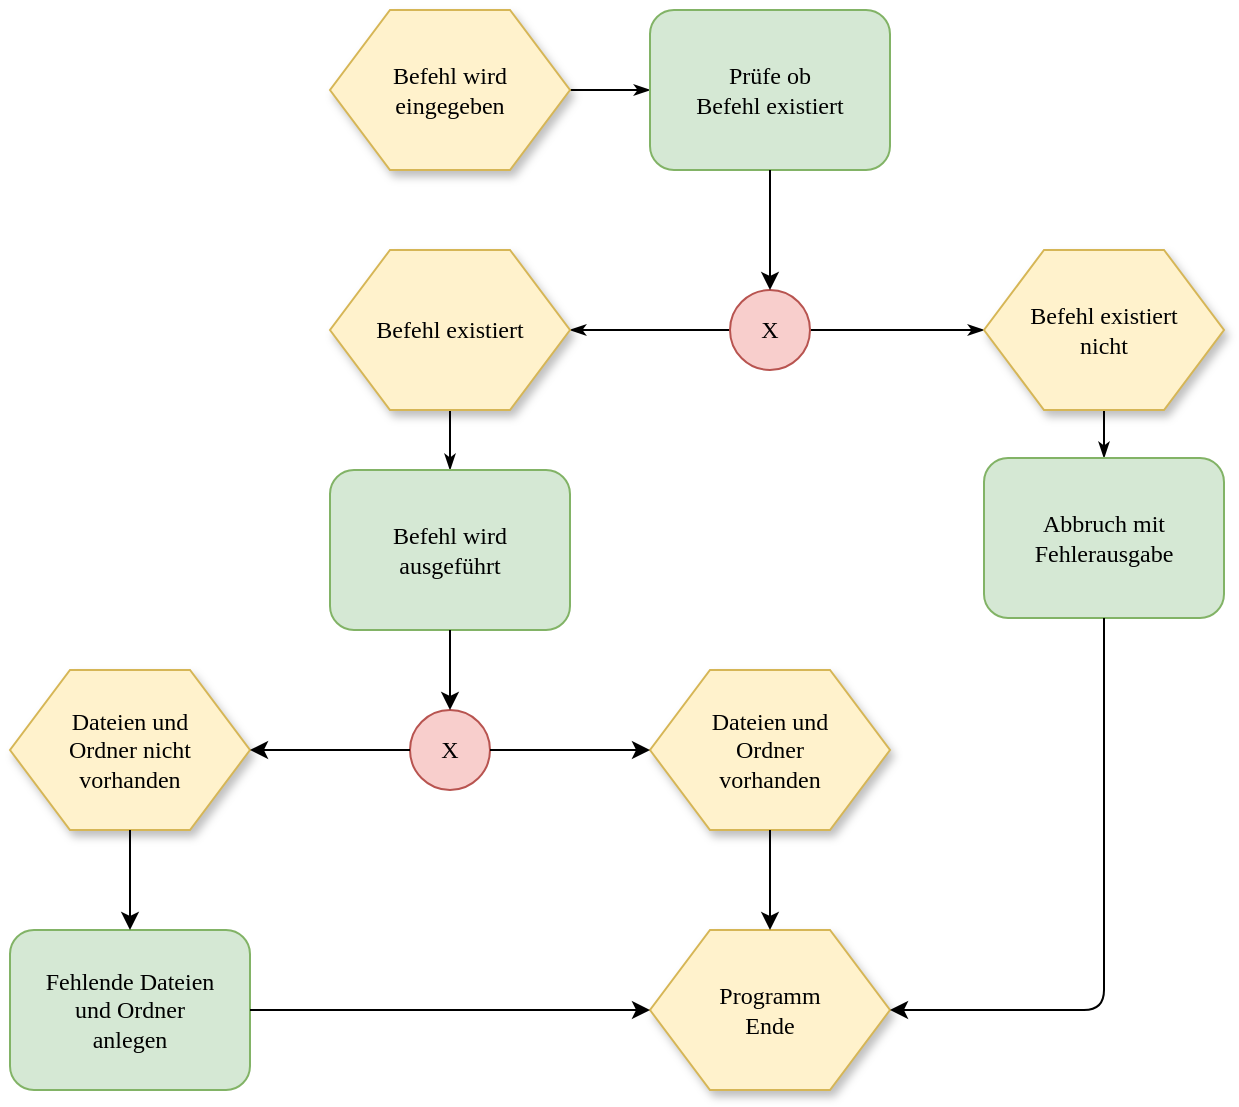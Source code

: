 <mxfile version="13.1.3" type="device" pages="2"><diagram name="EPK" id="8ce9d11a-91a2-4d17-14d8-a56ed91bf033"><mxGraphModel dx="1320" dy="693" grid="1" gridSize="10" guides="1" tooltips="1" connect="1" arrows="1" fold="1" page="1" pageScale="1" pageWidth="1100" pageHeight="850" background="#ffffff" math="0" shadow="0"><root><mxCell id="0"/><mxCell id="1" parent="0"/><mxCell id="17ea667e15c223fc-28" style="edgeStyle=orthogonalEdgeStyle;rounded=1;html=1;labelBackgroundColor=none;startArrow=none;startFill=0;startSize=5;endArrow=classicThin;endFill=1;endSize=5;jettySize=auto;orthogonalLoop=1;strokeWidth=1;fontFamily=Verdana;fontSize=8" parent="1" source="17ea667e15c223fc-1" target="17ea667e15c223fc-2" edge="1"><mxGeometry relative="1" as="geometry"/></mxCell><mxCell id="17ea667e15c223fc-1" value="Befehl wird&lt;br&gt;eingegeben" style="shape=hexagon;perimeter=hexagonPerimeter;whiteSpace=wrap;html=1;rounded=0;shadow=1;labelBackgroundColor=none;strokeWidth=1;fontFamily=Verdana;fontSize=12;align=center;fillColor=#fff2cc;strokeColor=#d6b656;" parent="1" vertex="1"><mxGeometry x="450" y="80" width="120" height="80" as="geometry"/></mxCell><mxCell id="17ea667e15c223fc-2" value="Prüfe ob&lt;br&gt;Befehl existiert" style="rounded=1;whiteSpace=wrap;html=1;shadow=0;labelBackgroundColor=none;strokeWidth=1;fontFamily=Verdana;fontSize=12;align=center;fillColor=#d5e8d4;strokeColor=#82b366;" parent="1" vertex="1"><mxGeometry x="610" y="80" width="120" height="80" as="geometry"/></mxCell><mxCell id="17ea667e15c223fc-30" style="edgeStyle=orthogonalEdgeStyle;rounded=1;html=1;labelBackgroundColor=none;startArrow=none;startFill=0;startSize=5;endArrow=classicThin;endFill=1;endSize=5;jettySize=auto;orthogonalLoop=1;strokeWidth=1;fontFamily=Verdana;fontSize=8" parent="1" source="17ea667e15c223fc-3" target="17ea667e15c223fc-5" edge="1"><mxGeometry relative="1" as="geometry"/></mxCell><mxCell id="17ea667e15c223fc-31" style="edgeStyle=orthogonalEdgeStyle;rounded=1;html=1;labelBackgroundColor=none;startArrow=none;startFill=0;startSize=5;endArrow=classicThin;endFill=1;endSize=5;jettySize=auto;orthogonalLoop=1;strokeWidth=1;fontFamily=Verdana;fontSize=8" parent="1" source="17ea667e15c223fc-3" target="17ea667e15c223fc-4" edge="1"><mxGeometry relative="1" as="geometry"/></mxCell><mxCell id="17ea667e15c223fc-3" value="X" style="ellipse;whiteSpace=wrap;html=1;rounded=1;shadow=0;labelBackgroundColor=none;strokeWidth=1;fontFamily=Verdana;fontSize=12;align=center;fillColor=#f8cecc;strokeColor=#b85450;" parent="1" vertex="1"><mxGeometry x="650" y="220" width="40" height="40" as="geometry"/></mxCell><mxCell id="17ea667e15c223fc-39" style="edgeStyle=orthogonalEdgeStyle;rounded=1;html=1;labelBackgroundColor=none;startArrow=none;startFill=0;startSize=5;endArrow=classicThin;endFill=1;endSize=5;jettySize=auto;orthogonalLoop=1;strokeWidth=1;fontFamily=Verdana;fontSize=8" parent="1" source="17ea667e15c223fc-4" target="17ea667e15c223fc-7" edge="1"><mxGeometry relative="1" as="geometry"/></mxCell><mxCell id="17ea667e15c223fc-4" value="Befehl existiert" style="shape=hexagon;perimeter=hexagonPerimeter;whiteSpace=wrap;html=1;rounded=0;shadow=1;labelBackgroundColor=none;strokeWidth=1;fontFamily=Verdana;fontSize=12;align=center;fillColor=#fff2cc;strokeColor=#d6b656;" parent="1" vertex="1"><mxGeometry x="450" y="200" width="120" height="80" as="geometry"/></mxCell><mxCell id="17ea667e15c223fc-36" style="edgeStyle=orthogonalEdgeStyle;rounded=1;html=1;labelBackgroundColor=none;startArrow=none;startFill=0;startSize=5;endArrow=classicThin;endFill=1;endSize=5;jettySize=auto;orthogonalLoop=1;strokeWidth=1;fontFamily=Verdana;fontSize=8" parent="1" source="17ea667e15c223fc-5" target="17ea667e15c223fc-8" edge="1"><mxGeometry relative="1" as="geometry"/></mxCell><mxCell id="17ea667e15c223fc-5" value="Befehl existiert&lt;br&gt;nicht" style="shape=hexagon;perimeter=hexagonPerimeter;whiteSpace=wrap;html=1;rounded=0;shadow=1;labelBackgroundColor=none;strokeWidth=1;fontFamily=Verdana;fontSize=12;align=center;fillColor=#fff2cc;strokeColor=#d6b656;" parent="1" vertex="1"><mxGeometry x="777" y="200" width="120" height="80" as="geometry"/></mxCell><mxCell id="17ea667e15c223fc-7" value="Befehl wird&lt;br&gt;ausgeführt" style="rounded=1;whiteSpace=wrap;html=1;shadow=0;labelBackgroundColor=none;strokeWidth=1;fontFamily=Verdana;fontSize=12;align=center;fillColor=#d5e8d4;strokeColor=#82b366;" parent="1" vertex="1"><mxGeometry x="450" y="310" width="120" height="80" as="geometry"/></mxCell><mxCell id="17ea667e15c223fc-8" value="Abbruch mit&lt;br&gt;Fehlerausgabe" style="rounded=1;whiteSpace=wrap;html=1;shadow=0;labelBackgroundColor=none;strokeWidth=1;fontFamily=Verdana;fontSize=12;align=center;fillColor=#d5e8d4;strokeColor=#82b366;" parent="1" vertex="1"><mxGeometry x="777" y="304" width="120" height="80" as="geometry"/></mxCell><mxCell id="8oGuclO21zhfBeYcX6nZ-5" value="" style="endArrow=classic;html=1;exitX=0.5;exitY=1;exitDx=0;exitDy=0;entryX=0.5;entryY=0;entryDx=0;entryDy=0;" edge="1" parent="1" source="17ea667e15c223fc-2" target="17ea667e15c223fc-3"><mxGeometry width="50" height="50" relative="1" as="geometry"><mxPoint x="820" y="190" as="sourcePoint"/><mxPoint x="670" y="180" as="targetPoint"/></mxGeometry></mxCell><mxCell id="8oGuclO21zhfBeYcX6nZ-11" value="X" style="ellipse;whiteSpace=wrap;html=1;rounded=1;shadow=0;labelBackgroundColor=none;strokeWidth=1;fontFamily=Verdana;fontSize=12;align=center;fillColor=#f8cecc;strokeColor=#b85450;" vertex="1" parent="1"><mxGeometry x="490" y="430" width="40" height="40" as="geometry"/></mxCell><mxCell id="8oGuclO21zhfBeYcX6nZ-15" value="" style="endArrow=classic;html=1;exitX=0.5;exitY=1;exitDx=0;exitDy=0;entryX=0.5;entryY=0;entryDx=0;entryDy=0;" edge="1" parent="1" source="17ea667e15c223fc-7" target="8oGuclO21zhfBeYcX6nZ-11"><mxGeometry width="50" height="50" relative="1" as="geometry"><mxPoint x="720" y="580" as="sourcePoint"/><mxPoint x="770" y="530" as="targetPoint"/></mxGeometry></mxCell><mxCell id="8oGuclO21zhfBeYcX6nZ-16" value="Dateien und&lt;br&gt;Ordner nicht&lt;br&gt;vorhanden" style="shape=hexagon;perimeter=hexagonPerimeter;whiteSpace=wrap;html=1;rounded=0;shadow=1;labelBackgroundColor=none;strokeWidth=1;fontFamily=Verdana;fontSize=12;align=center;fillColor=#fff2cc;strokeColor=#d6b656;" vertex="1" parent="1"><mxGeometry x="290" y="410" width="120" height="80" as="geometry"/></mxCell><mxCell id="8oGuclO21zhfBeYcX6nZ-17" value="" style="endArrow=classic;html=1;exitX=0;exitY=0.5;exitDx=0;exitDy=0;entryX=1;entryY=0.5;entryDx=0;entryDy=0;" edge="1" parent="1" source="8oGuclO21zhfBeYcX6nZ-11" target="8oGuclO21zhfBeYcX6nZ-16"><mxGeometry width="50" height="50" relative="1" as="geometry"><mxPoint x="740" y="540" as="sourcePoint"/><mxPoint x="490" y="450" as="targetPoint"/></mxGeometry></mxCell><mxCell id="8oGuclO21zhfBeYcX6nZ-18" value="Dateien und&lt;br&gt;Ordner&lt;br&gt;vorhanden" style="shape=hexagon;perimeter=hexagonPerimeter;whiteSpace=wrap;html=1;rounded=0;shadow=1;labelBackgroundColor=none;strokeWidth=1;fontFamily=Verdana;fontSize=12;align=center;fillColor=#fff2cc;strokeColor=#d6b656;" vertex="1" parent="1"><mxGeometry x="610" y="410" width="120" height="80" as="geometry"/></mxCell><mxCell id="8oGuclO21zhfBeYcX6nZ-19" value="" style="endArrow=classic;html=1;exitX=1;exitY=0.5;exitDx=0;exitDy=0;entryX=0;entryY=0.5;entryDx=0;entryDy=0;" edge="1" parent="1" source="8oGuclO21zhfBeYcX6nZ-11" target="8oGuclO21zhfBeYcX6nZ-18"><mxGeometry width="50" height="50" relative="1" as="geometry"><mxPoint x="290" y="310" as="sourcePoint"/><mxPoint x="340" y="260" as="targetPoint"/></mxGeometry></mxCell><mxCell id="8oGuclO21zhfBeYcX6nZ-21" value="Programm&lt;br&gt;Ende" style="shape=hexagon;perimeter=hexagonPerimeter;whiteSpace=wrap;html=1;rounded=0;shadow=1;labelBackgroundColor=none;strokeWidth=1;fontFamily=Verdana;fontSize=12;align=center;fillColor=#fff2cc;strokeColor=#d6b656;" vertex="1" parent="1"><mxGeometry x="610" y="540" width="120" height="80" as="geometry"/></mxCell><mxCell id="8oGuclO21zhfBeYcX6nZ-22" value="" style="endArrow=classic;html=1;exitX=0.5;exitY=1;exitDx=0;exitDy=0;entryX=0.5;entryY=0;entryDx=0;entryDy=0;" edge="1" parent="1" source="8oGuclO21zhfBeYcX6nZ-18" target="8oGuclO21zhfBeYcX6nZ-21"><mxGeometry width="50" height="50" relative="1" as="geometry"><mxPoint x="80" y="280" as="sourcePoint"/><mxPoint x="130" y="230" as="targetPoint"/></mxGeometry></mxCell><mxCell id="8oGuclO21zhfBeYcX6nZ-23" value="Fehlende Dateien&lt;br&gt;und Ordner&lt;br&gt;anlegen" style="rounded=1;whiteSpace=wrap;html=1;shadow=0;labelBackgroundColor=none;strokeWidth=1;fontFamily=Verdana;fontSize=12;align=center;fillColor=#d5e8d4;strokeColor=#82b366;" vertex="1" parent="1"><mxGeometry x="290" y="540" width="120" height="80" as="geometry"/></mxCell><mxCell id="8oGuclO21zhfBeYcX6nZ-24" value="" style="endArrow=classic;html=1;exitX=0.5;exitY=1;exitDx=0;exitDy=0;entryX=0.5;entryY=0;entryDx=0;entryDy=0;" edge="1" parent="1" source="8oGuclO21zhfBeYcX6nZ-16" target="8oGuclO21zhfBeYcX6nZ-23"><mxGeometry width="50" height="50" relative="1" as="geometry"><mxPoint x="50" y="190" as="sourcePoint"/><mxPoint x="100" y="140" as="targetPoint"/></mxGeometry></mxCell><mxCell id="8oGuclO21zhfBeYcX6nZ-25" value="" style="endArrow=classic;html=1;exitX=1;exitY=0.5;exitDx=0;exitDy=0;entryX=0;entryY=0.5;entryDx=0;entryDy=0;" edge="1" parent="1" source="8oGuclO21zhfBeYcX6nZ-23" target="8oGuclO21zhfBeYcX6nZ-21"><mxGeometry width="50" height="50" relative="1" as="geometry"><mxPoint x="160" y="290" as="sourcePoint"/><mxPoint x="210" y="240" as="targetPoint"/></mxGeometry></mxCell><mxCell id="8oGuclO21zhfBeYcX6nZ-26" value="" style="endArrow=classic;html=1;exitX=0.5;exitY=1;exitDx=0;exitDy=0;entryX=1;entryY=0.5;entryDx=0;entryDy=0;" edge="1" parent="1" source="17ea667e15c223fc-8" target="8oGuclO21zhfBeYcX6nZ-21"><mxGeometry width="50" height="50" relative="1" as="geometry"><mxPoint x="820" y="460" as="sourcePoint"/><mxPoint x="790" y="590" as="targetPoint"/><Array as="points"><mxPoint x="837" y="580"/></Array></mxGeometry></mxCell></root></mxGraphModel></diagram><diagram id="1Rb1zJgVbydDva193gqv" name="Use Case Diagram"><mxGraphModel dx="1320" dy="693" grid="1" gridSize="10" guides="1" tooltips="1" connect="1" arrows="1" fold="1" page="0" pageScale="1" pageWidth="1169" pageHeight="827" background="none" math="0" shadow="0"><root><mxCell id="VNTf4NykXVdU6To7CKVE-0"/><mxCell id="VNTf4NykXVdU6To7CKVE-1" parent="VNTf4NykXVdU6To7CKVE-0"/><mxCell id="00Kx9La93nIL2cX9nbUQ-16" value="" style="group" vertex="1" connectable="0" parent="VNTf4NykXVdU6To7CKVE-1"><mxGeometry x="240" y="150" width="480" height="280" as="geometry"/></mxCell><mxCell id="00Kx9La93nIL2cX9nbUQ-5" value="" style="rounded=0;whiteSpace=wrap;html=1;shadow=1;" vertex="1" parent="00Kx9La93nIL2cX9nbUQ-16"><mxGeometry width="480" height="280" as="geometry"/></mxCell><mxCell id="00Kx9La93nIL2cX9nbUQ-1" value="Konsolen Befehle&lt;br&gt;anzeigen&lt;br&gt;lassen" style="ellipse;whiteSpace=wrap;html=1;shadow=1;" vertex="1" parent="00Kx9La93nIL2cX9nbUQ-16"><mxGeometry x="30" y="30" width="120" height="80" as="geometry"/></mxCell><mxCell id="00Kx9La93nIL2cX9nbUQ-6" value="Konsolen Befehl&lt;br&gt;Auth Modul&lt;br&gt;anlegen" style="ellipse;whiteSpace=wrap;html=1;shadow=1;" vertex="1" parent="00Kx9La93nIL2cX9nbUQ-16"><mxGeometry x="180" y="30" width="120" height="80" as="geometry"/></mxCell><mxCell id="00Kx9La93nIL2cX9nbUQ-7" value="Konsolen Befehl&lt;br&gt;Controler&lt;br&gt;anlegen" style="ellipse;whiteSpace=wrap;html=1;shadow=1;" vertex="1" parent="00Kx9La93nIL2cX9nbUQ-16"><mxGeometry x="330" y="30" width="120" height="80" as="geometry"/></mxCell><mxCell id="00Kx9La93nIL2cX9nbUQ-10" value="Befehl nicht&lt;br&gt;vorhanden" style="ellipse;whiteSpace=wrap;html=1;shadow=1;" vertex="1" parent="00Kx9La93nIL2cX9nbUQ-16"><mxGeometry x="255" y="180" width="120" height="40" as="geometry"/></mxCell><mxCell id="00Kx9La93nIL2cX9nbUQ-12" value="" style="endArrow=classic;html=1;dashed=1;exitX=0;exitY=0;exitDx=0;exitDy=0;entryX=0.5;entryY=1;entryDx=0;entryDy=0;" edge="1" parent="00Kx9La93nIL2cX9nbUQ-16" source="00Kx9La93nIL2cX9nbUQ-10" target="00Kx9La93nIL2cX9nbUQ-6"><mxGeometry width="50" height="50" relative="1" as="geometry"><mxPoint x="130" y="220" as="sourcePoint"/><mxPoint x="180" y="170" as="targetPoint"/></mxGeometry></mxCell><mxCell id="00Kx9La93nIL2cX9nbUQ-13" value="" style="endArrow=classic;html=1;dashed=1;exitX=1;exitY=0;exitDx=0;exitDy=0;entryX=0.5;entryY=1;entryDx=0;entryDy=0;" edge="1" parent="00Kx9La93nIL2cX9nbUQ-16" source="00Kx9La93nIL2cX9nbUQ-10" target="00Kx9La93nIL2cX9nbUQ-7"><mxGeometry width="50" height="50" relative="1" as="geometry"><mxPoint x="282.574" y="195.858" as="sourcePoint"/><mxPoint x="250" y="120" as="targetPoint"/></mxGeometry></mxCell><mxCell id="00Kx9La93nIL2cX9nbUQ-14" value="&amp;lt;&amp;lt; Extend &amp;gt;&amp;gt;" style="text;html=1;strokeColor=none;fillColor=none;align=center;verticalAlign=middle;whiteSpace=wrap;rounded=0;shadow=1;" vertex="1" parent="00Kx9La93nIL2cX9nbUQ-16"><mxGeometry x="195" y="140" width="90" height="20" as="geometry"/></mxCell><mxCell id="00Kx9La93nIL2cX9nbUQ-15" value="&amp;lt;&amp;lt; Extend &amp;gt;&amp;gt;" style="text;html=1;strokeColor=none;fillColor=none;align=center;verticalAlign=middle;whiteSpace=wrap;rounded=0;shadow=1;" vertex="1" parent="00Kx9La93nIL2cX9nbUQ-16"><mxGeometry x="345" y="140" width="90" height="20" as="geometry"/></mxCell><mxCell id="00Kx9La93nIL2cX9nbUQ-0" value="Benutzer&lt;br&gt;" style="shape=umlActor;verticalLabelPosition=bottom;labelBackgroundColor=#ffffff;verticalAlign=top;html=1;outlineConnect=0;shadow=1;" vertex="1" parent="VNTf4NykXVdU6To7CKVE-1"><mxGeometry x="465" y="20" width="30" height="60" as="geometry"/></mxCell><mxCell id="00Kx9La93nIL2cX9nbUQ-3" value="" style="endArrow=none;html=1;exitX=0.5;exitY=0;exitDx=0;exitDy=0;" edge="1" parent="VNTf4NykXVdU6To7CKVE-1" source="00Kx9La93nIL2cX9nbUQ-1"><mxGeometry width="50" height="50" relative="1" as="geometry"><mxPoint x="130" y="120" as="sourcePoint"/><mxPoint x="450" y="80" as="targetPoint"/></mxGeometry></mxCell><mxCell id="00Kx9La93nIL2cX9nbUQ-4" value="gibt Befehl ein" style="text;html=1;strokeColor=none;fillColor=none;align=center;verticalAlign=middle;whiteSpace=wrap;rounded=0;shadow=1;" vertex="1" parent="VNTf4NykXVdU6To7CKVE-1"><mxGeometry x="495" y="110" width="100" height="20" as="geometry"/></mxCell><mxCell id="00Kx9La93nIL2cX9nbUQ-8" value="" style="endArrow=none;html=1;entryX=0.5;entryY=0;entryDx=0;entryDy=0;" edge="1" parent="VNTf4NykXVdU6To7CKVE-1" target="00Kx9La93nIL2cX9nbUQ-6"><mxGeometry width="50" height="50" relative="1" as="geometry"><mxPoint x="480" y="110" as="sourcePoint"/><mxPoint x="860" y="50" as="targetPoint"/></mxGeometry></mxCell><mxCell id="00Kx9La93nIL2cX9nbUQ-9" value="" style="endArrow=none;html=1;entryX=0.5;entryY=0;entryDx=0;entryDy=0;" edge="1" parent="VNTf4NykXVdU6To7CKVE-1" target="00Kx9La93nIL2cX9nbUQ-7"><mxGeometry width="50" height="50" relative="1" as="geometry"><mxPoint x="510" y="80" as="sourcePoint"/><mxPoint x="490" y="190" as="targetPoint"/></mxGeometry></mxCell></root></mxGraphModel></diagram></mxfile>